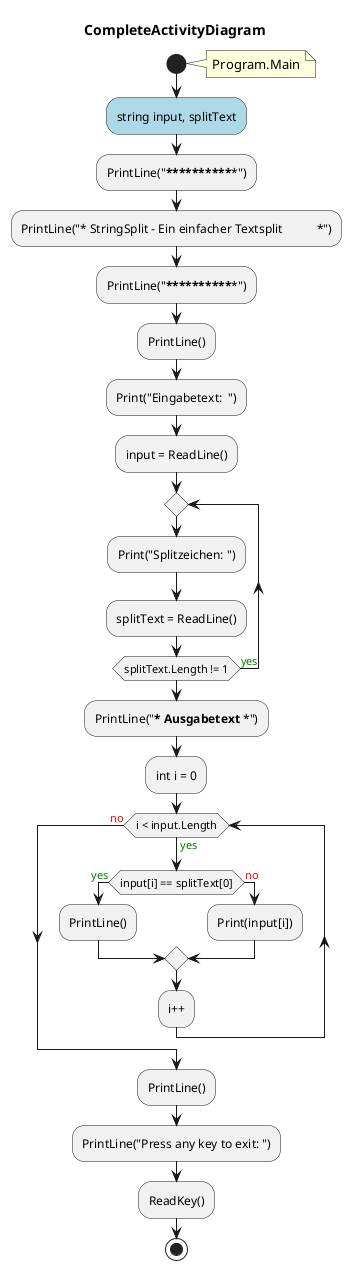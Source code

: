@startuml CompleteActivityDiagram
title CompleteActivityDiagram
start
note right:  Program.Main
#LightBlue:string input, splitText;
:PrintLine("***************************************************");
:PrintLine("* StringSplit - Ein einfacher Textsplit           *");
:PrintLine("***************************************************");
:PrintLine();
:Print("Eingabetext:  ");
:input = ReadLine();
repeat
    :Print("Splitzeichen: ");
    :splitText = ReadLine();
repeat while (splitText.Length != 1) is (<color:green>yes)
:PrintLine("*** Ausgabetext ***");
:int i = 0;
while (i < input.Length) is (<color:green>yes)
    if (input[i] == splitText[0]) then (<color:green>yes)
        :PrintLine();
      else (<color:red>no)
          :Print(input[i]);
    endif
:i++;
endwhile (<color:red>no)
:PrintLine();
:PrintLine("Press any key to exit: ");
:ReadKey();
stop
@enduml
